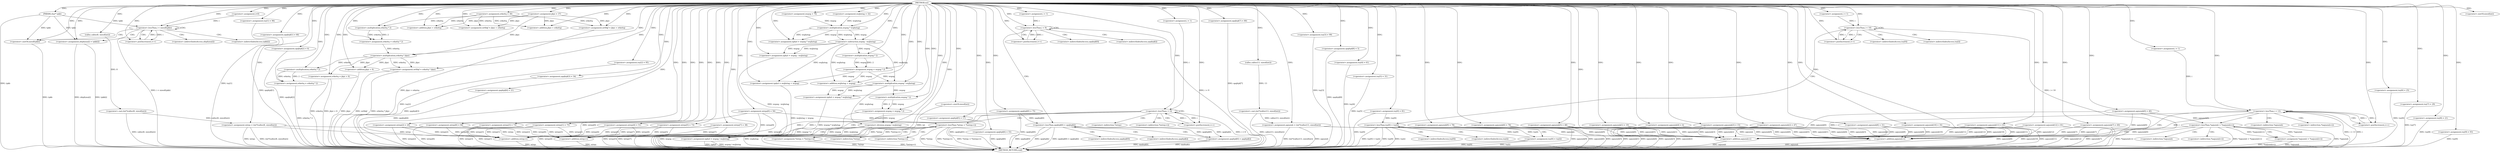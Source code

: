 digraph sui {  
"645636042580764399" [label = "(METHOD,sui)" ]
"645636042580764833" [label = "(METHOD_RETURN,void)" ]
"645636042580764400" [label = "(PARAM,char* tpkb)" ]
"645636042580764403" [label = "(<operator>.assignment,wspog = 76)" ]
"645636042580764409" [label = "(<operator>.assignment,erkottq = 30)" ]
"645636042580764414" [label = "(<operator>.assignment,jbjsi = 37)" ]
"645636042580764419" [label = "(<operator>.assignment,wirqu = (int*)calloc(8, sizeof(int)))" ]
"645636042580764421" [label = "(<operator>.cast,(int*)calloc(8, sizeof(int)))" ]
"645636042580764423" [label = "(calloc,calloc(8, sizeof(int)))" ]
"645636042580764425" [label = "(<operator>.sizeOf,sizeof(int))" ]
"645636042580764427" [label = "(<operator>.assignment,opqfejd[0] = 75)" ]
"645636042580764434" [label = "(<operator>.assignment,wujhztag = 32)" ]
"645636042580764438" [label = "(<operator>.assignment,i=0)" ]
"645636042580764441" [label = "(<operator>.lessThan,i < sizeof(tpkb))" ]
"645636042580764443" [label = "(<operator>.sizeOf,sizeof(tpkb))" ]
"645636042580764445" [label = "(<operator>.postIncrement,i++)" ]
"645636042580764448" [label = "(<operator>.assignment,zbipfymu[i] = tpkb[i])" ]
"645636042580764455" [label = "(<operator>.assignment,wirqu[0] = 56)" ]
"645636042580764462" [label = "(<operator>.assignment,wirqu[1] = 75)" ]
"645636042580764467" [label = "(<operator>.assignment,wrfdqf = jbjsi + erkottq)" ]
"645636042580764469" [label = "(<operator>.addition,jbjsi + erkottq)" ]
"645636042580764472" [label = "(<operator>.assignment,tsy[0] = 81)" ]
"645636042580764477" [label = "(<operator>.assignment,tsy[1] = 96)" ]
"645636042580764482" [label = "(<operator>.assignment,wrfdqf = jbjsi + erkottq)" ]
"645636042580764484" [label = "(<operator>.addition,jbjsi + erkottq)" ]
"645636042580764487" [label = "(<operator>.assignment,tgdyd = wspog * wujhztag)" ]
"645636042580764489" [label = "(<operator>.multiplication,wspog * wujhztag)" ]
"645636042580764492" [label = "(<operator>.assignment,opqfejd[1] = 66)" ]
"645636042580764497" [label = "(<operator>.assignment,opqfejd[2] = 6)" ]
"645636042580764502" [label = "(<operator>.assignment,wirqu[2] = 20)" ]
"645636042580764507" [label = "(<operator>.assignment,erkottq = erkottq * 2)" ]
"645636042580764509" [label = "(<operator>.multiplication,erkottq * 2)" ]
"645636042580764512" [label = "(<operator>.assignment,wirqu[3] = 73)" ]
"645636042580764517" [label = "(<operator>.assignment,wrfdqf = erkottq * jbjsi)" ]
"645636042580764519" [label = "(<operator>.multiplication,erkottq * jbjsi)" ]
"645636042580764522" [label = "(<operator>.assignment,erkottq = erkottq * 2)" ]
"645636042580764524" [label = "(<operator>.multiplication,erkottq * 2)" ]
"645636042580764527" [label = "(<operator>.assignment,erkottq = jbjsi + 6)" ]
"645636042580764529" [label = "(<operator>.addition,jbjsi + 6)" ]
"645636042580764532" [label = "(<operator>.assignment,tsy[2] = 95)" ]
"645636042580764537" [label = "(<operator>.assignment,wirqu[4] = 51)" ]
"645636042580764542" [label = "(<operator>.assignment,opqfejd[3] = 54)" ]
"645636042580764547" [label = "(<operator>.assignment,opqfejd[4] = 21)" ]
"645636042580764552" [label = "(<operator>.assignment,tgdyd = wspog - wujhztag)" ]
"645636042580764554" [label = "(<operator>.subtraction,wspog - wujhztag)" ]
"645636042580764557" [label = "(<operator>.assignment,aajuzmb = (int*)calloc(13, sizeof(int)))" ]
"645636042580764559" [label = "(<operator>.cast,(int*)calloc(13, sizeof(int)))" ]
"645636042580764561" [label = "(calloc,calloc(13, sizeof(int)))" ]
"645636042580764563" [label = "(<operator>.sizeOf,sizeof(int))" ]
"645636042580764565" [label = "(<operator>.assignment,opqfejd[5] = 17)" ]
"645636042580764570" [label = "(<operator>.assignment,wirqu[5] = 73)" ]
"645636042580764575" [label = "(<operator>.assignment,wspog = wspog * 2)" ]
"645636042580764577" [label = "(<operator>.multiplication,wspog * 2)" ]
"645636042580764580" [label = "(<operator>.assignment,aajuzmb[0] = 40)" ]
"645636042580764585" [label = "(<operator>.assignment,aajuzmb[1] = 19)" ]
"645636042580764590" [label = "(<operator>.assignment,opqfejd[6] = 55)" ]
"645636042580764595" [label = "(<operator>.assignment,tgdyd = wujhztag + wspog)" ]
"645636042580764597" [label = "(<operator>.addition,wujhztag + wspog)" ]
"645636042580764600" [label = "(<operator>.assignment,opqfejd[7] = 80)" ]
"645636042580764605" [label = "(<operator>.assignment,aajuzmb[2] = 47)" ]
"645636042580764610" [label = "(<operator>.assignment,tsy[3] = 99)" ]
"645636042580764615" [label = "(<operator>.assignment,wirqu[6] = 94)" ]
"645636042580764620" [label = "(<operator>.assignment,aajuzmb[3] = 15)" ]
"645636042580764625" [label = "(<operator>.assignment,tgdyd = wspog * wujhztag)" ]
"645636042580764627" [label = "(<operator>.multiplication,wspog * wujhztag)" ]
"645636042580764630" [label = "(<operator>.assignment,aajuzmb[4] = 4)" ]
"645636042580764635" [label = "(<operator>.assignment,opqfejd[8] = 5)" ]
"645636042580764640" [label = "(<operator>.assignment,tsy[4] = 61)" ]
"645636042580764645" [label = "(<operator>.assignment,aajuzmb[5] = 48)" ]
"645636042580764650" [label = "(<operator>.assignment,wirqu[7] = 38)" ]
"645636042580764655" [label = "(<operator>.assignment,aajuzmb[6] = 78)" ]
"645636042580764662" [label = "(<operator>.assignment,i = 1)" ]
"645636042580764665" [label = "(<operator>.lessThan,i < 9)" ]
"645636042580764668" [label = "(<operator>.postIncrement,i++)" ]
"645636042580764672" [label = "(<operator>.lessThan,opqfejd[0] < opqfejd[i])" ]
"645636042580764680" [label = "(<operator>.assignment,opqfejd[0] = opqfejd[i])" ]
"645636042580764689" [label = "(<operator>.assignment,i = 1)" ]
"645636042580764692" [label = "(<operator>.lessThan,i < 8)" ]
"645636042580764695" [label = "(<operator>.postIncrement,i++)" ]
"645636042580764699" [label = "(<operator>.lessThan,*wirqu < *(wirqu+i))" ]
"645636042580764703" [label = "(<operator>.addition,wirqu+i)" ]
"645636042580764707" [label = "(<operator>.assignment,*wirqu = *(wirqu+i))" ]
"645636042580764711" [label = "(<operator>.addition,wirqu+i)" ]
"645636042580764714" [label = "(<operator>.assignment,tsy[5] = 31)" ]
"645636042580764719" [label = "(<operator>.assignment,aajuzmb[7] = 60)" ]
"645636042580764724" [label = "(<operator>.assignment,wspog = wspog * 2)" ]
"645636042580764726" [label = "(<operator>.multiplication,wspog * 2)" ]
"645636042580764729" [label = "(<operator>.assignment,tsy[6] = 25)" ]
"645636042580764734" [label = "(<operator>.assignment,tsy[7] = 29)" ]
"645636042580764739" [label = "(<operator>.assignment,tgdyd = wspog / wujhztag)" ]
"645636042580764741" [label = "(<operator>.division,wspog / wujhztag)" ]
"645636042580764744" [label = "(<operator>.assignment,aajuzmb[8] = 31)" ]
"645636042580764749" [label = "(<operator>.assignment,aajuzmb[9] = 78)" ]
"645636042580764754" [label = "(<operator>.assignment,tsy[8] = 21)" ]
"645636042580764759" [label = "(<operator>.assignment,aajuzmb[10] = 35)" ]
"645636042580764764" [label = "(<operator>.assignment,aajuzmb[11] = 61)" ]
"645636042580764769" [label = "(<operator>.assignment,aajuzmb[12] = 81)" ]
"645636042580764774" [label = "(<operator>.assignment,tsy[9] = 93)" ]
"645636042580764781" [label = "(<operator>.assignment,i = 1)" ]
"645636042580764784" [label = "(<operator>.lessThan,i < 10)" ]
"645636042580764787" [label = "(<operator>.postIncrement,i++)" ]
"645636042580764791" [label = "(<operator>.lessThan,tsy[0] < tsy[i])" ]
"645636042580764799" [label = "(<operator>.assignment,tsy[0] = tsy[i])" ]
"645636042580764808" [label = "(<operator>.assignment,i = 1)" ]
"645636042580764811" [label = "(<operator>.lessThan,i < 13)" ]
"645636042580764814" [label = "(<operator>.postIncrement,i++)" ]
"645636042580764818" [label = "(<operator>.lessThan,*aajuzmb < *(aajuzmb+i))" ]
"645636042580764822" [label = "(<operator>.addition,aajuzmb+i)" ]
"645636042580764826" [label = "(<operator>.assignment,*aajuzmb = *(aajuzmb+i))" ]
"645636042580764830" [label = "(<operator>.addition,aajuzmb+i)" ]
"645636042580764449" [label = "(<operator>.indirectIndexAccess,zbipfymu[i])" ]
"645636042580764452" [label = "(<operator>.indirectIndexAccess,tpkb[i])" ]
"645636042580764673" [label = "(<operator>.indirectIndexAccess,opqfejd[0])" ]
"645636042580764676" [label = "(<operator>.indirectIndexAccess,opqfejd[i])" ]
"645636042580764681" [label = "(<operator>.indirectIndexAccess,opqfejd[0])" ]
"645636042580764684" [label = "(<operator>.indirectIndexAccess,opqfejd[i])" ]
"645636042580764700" [label = "(<operator>.indirection,*wirqu)" ]
"645636042580764702" [label = "(<operator>.indirection,*(wirqu+i))" ]
"645636042580764708" [label = "(<operator>.indirection,*wirqu)" ]
"645636042580764710" [label = "(<operator>.indirection,*(wirqu+i))" ]
"645636042580764792" [label = "(<operator>.indirectIndexAccess,tsy[0])" ]
"645636042580764795" [label = "(<operator>.indirectIndexAccess,tsy[i])" ]
"645636042580764800" [label = "(<operator>.indirectIndexAccess,tsy[0])" ]
"645636042580764803" [label = "(<operator>.indirectIndexAccess,tsy[i])" ]
"645636042580764819" [label = "(<operator>.indirection,*aajuzmb)" ]
"645636042580764821" [label = "(<operator>.indirection,*(aajuzmb+i))" ]
"645636042580764827" [label = "(<operator>.indirection,*aajuzmb)" ]
"645636042580764829" [label = "(<operator>.indirection,*(aajuzmb+i))" ]
  "645636042580764744" -> "645636042580764833"  [ label = "DDG: aajuzmb[8]"] 
  "645636042580764699" -> "645636042580764833"  [ label = "DDG: *wirqu"] 
  "645636042580764741" -> "645636042580764833"  [ label = "DDG: wujhztag"] 
  "645636042580764724" -> "645636042580764833"  [ label = "DDG: wspog * 2"] 
  "645636042580764605" -> "645636042580764833"  [ label = "DDG: aajuzmb[2]"] 
  "645636042580764620" -> "645636042580764833"  [ label = "DDG: aajuzmb[3]"] 
  "645636042580764497" -> "645636042580764833"  [ label = "DDG: opqfejd[2]"] 
  "645636042580764441" -> "645636042580764833"  [ label = "DDG: i < sizeof(tpkb)"] 
  "645636042580764830" -> "645636042580764833"  [ label = "DDG: aajuzmb"] 
  "645636042580764625" -> "645636042580764833"  [ label = "DDG: wspog * wujhztag"] 
  "645636042580764600" -> "645636042580764833"  [ label = "DDG: opqfejd[7]"] 
  "645636042580764542" -> "645636042580764833"  [ label = "DDG: opqfejd[3]"] 
  "645636042580764811" -> "645636042580764833"  [ label = "DDG: i < 13"] 
  "645636042580764563" -> "645636042580764833"  [ label = "DDG: int"] 
  "645636042580764557" -> "645636042580764833"  [ label = "DDG: aajuzmb"] 
  "645636042580764680" -> "645636042580764833"  [ label = "DDG: opqfejd[i]"] 
  "645636042580764462" -> "645636042580764833"  [ label = "DDG: wirqu[1]"] 
  "645636042580764714" -> "645636042580764833"  [ label = "DDG: tsy[5]"] 
  "645636042580764527" -> "645636042580764833"  [ label = "DDG: jbjsi + 6"] 
  "645636042580764650" -> "645636042580764833"  [ label = "DDG: wirqu[7]"] 
  "645636042580764448" -> "645636042580764833"  [ label = "DDG: zbipfymu[i]"] 
  "645636042580764529" -> "645636042580764833"  [ label = "DDG: jbjsi"] 
  "645636042580764502" -> "645636042580764833"  [ label = "DDG: wirqu[2]"] 
  "645636042580764559" -> "645636042580764833"  [ label = "DDG: calloc(13, sizeof(int))"] 
  "645636042580764635" -> "645636042580764833"  [ label = "DDG: opqfejd[8]"] 
  "645636042580764421" -> "645636042580764833"  [ label = "DDG: calloc(8, sizeof(int))"] 
  "645636042580764799" -> "645636042580764833"  [ label = "DDG: tsy[0]"] 
  "645636042580764665" -> "645636042580764833"  [ label = "DDG: i < 9"] 
  "645636042580764590" -> "645636042580764833"  [ label = "DDG: opqfejd[6]"] 
  "645636042580764615" -> "645636042580764833"  [ label = "DDG: wirqu[6]"] 
  "645636042580764754" -> "645636042580764833"  [ label = "DDG: tsy[8]"] 
  "645636042580764784" -> "645636042580764833"  [ label = "DDG: i < 10"] 
  "645636042580764818" -> "645636042580764833"  [ label = "DDG: *aajuzmb"] 
  "645636042580764707" -> "645636042580764833"  [ label = "DDG: *(wirqu+i)"] 
  "645636042580764455" -> "645636042580764833"  [ label = "DDG: wirqu[0]"] 
  "645636042580764570" -> "645636042580764833"  [ label = "DDG: wirqu[5]"] 
  "645636042580764640" -> "645636042580764833"  [ label = "DDG: tsy[4]"] 
  "645636042580764672" -> "645636042580764833"  [ label = "DDG: opqfejd[0]"] 
  "645636042580764739" -> "645636042580764833"  [ label = "DDG: tgdyd"] 
  "645636042580764419" -> "645636042580764833"  [ label = "DDG: wirqu"] 
  "645636042580764419" -> "645636042580764833"  [ label = "DDG: (int*)calloc(8, sizeof(int))"] 
  "645636042580764703" -> "645636042580764833"  [ label = "DDG: wirqu"] 
  "645636042580764630" -> "645636042580764833"  [ label = "DDG: aajuzmb[4]"] 
  "645636042580764818" -> "645636042580764833"  [ label = "DDG: *(aajuzmb+i)"] 
  "645636042580764517" -> "645636042580764833"  [ label = "DDG: wrfdqf"] 
  "645636042580764532" -> "645636042580764833"  [ label = "DDG: tsy[2]"] 
  "645636042580764729" -> "645636042580764833"  [ label = "DDG: tsy[6]"] 
  "645636042580764699" -> "645636042580764833"  [ label = "DDG: *(wirqu+i)"] 
  "645636042580764826" -> "645636042580764833"  [ label = "DDG: *(aajuzmb+i)"] 
  "645636042580764699" -> "645636042580764833"  [ label = "DDG: *wirqu < *(wirqu+i)"] 
  "645636042580764585" -> "645636042580764833"  [ label = "DDG: aajuzmb[1]"] 
  "645636042580764749" -> "645636042580764833"  [ label = "DDG: aajuzmb[9]"] 
  "645636042580764477" -> "645636042580764833"  [ label = "DDG: tsy[1]"] 
  "645636042580764557" -> "645636042580764833"  [ label = "DDG: (int*)calloc(13, sizeof(int))"] 
  "645636042580764818" -> "645636042580764833"  [ label = "DDG: *aajuzmb < *(aajuzmb+i)"] 
  "645636042580764482" -> "645636042580764833"  [ label = "DDG: jbjsi + erkottq"] 
  "645636042580764472" -> "645636042580764833"  [ label = "DDG: tsy[0]"] 
  "645636042580764427" -> "645636042580764833"  [ label = "DDG: opqfejd[0]"] 
  "645636042580764719" -> "645636042580764833"  [ label = "DDG: aajuzmb[7]"] 
  "645636042580764672" -> "645636042580764833"  [ label = "DDG: opqfejd[i]"] 
  "645636042580764811" -> "645636042580764833"  [ label = "DDG: i"] 
  "645636042580764443" -> "645636042580764833"  [ label = "DDG: tpkb"] 
  "645636042580764610" -> "645636042580764833"  [ label = "DDG: tsy[3]"] 
  "645636042580764799" -> "645636042580764833"  [ label = "DDG: tsy[i]"] 
  "645636042580764791" -> "645636042580764833"  [ label = "DDG: tsy[0] < tsy[i]"] 
  "645636042580764672" -> "645636042580764833"  [ label = "DDG: opqfejd[0] < opqfejd[i]"] 
  "645636042580764448" -> "645636042580764833"  [ label = "DDG: tpkb[i]"] 
  "645636042580764739" -> "645636042580764833"  [ label = "DDG: wspog / wujhztag"] 
  "645636042580764774" -> "645636042580764833"  [ label = "DDG: tsy[9]"] 
  "645636042580764791" -> "645636042580764833"  [ label = "DDG: tsy[0]"] 
  "645636042580764537" -> "645636042580764833"  [ label = "DDG: wirqu[4]"] 
  "645636042580764759" -> "645636042580764833"  [ label = "DDG: aajuzmb[10]"] 
  "645636042580764517" -> "645636042580764833"  [ label = "DDG: erkottq * jbjsi"] 
  "645636042580764711" -> "645636042580764833"  [ label = "DDG: wirqu"] 
  "645636042580764764" -> "645636042580764833"  [ label = "DDG: aajuzmb[11]"] 
  "645636042580764522" -> "645636042580764833"  [ label = "DDG: erkottq * 2"] 
  "645636042580764400" -> "645636042580764833"  [ label = "DDG: tpkb"] 
  "645636042580764655" -> "645636042580764833"  [ label = "DDG: aajuzmb[6]"] 
  "645636042580764512" -> "645636042580764833"  [ label = "DDG: wirqu[3]"] 
  "645636042580764822" -> "645636042580764833"  [ label = "DDG: aajuzmb"] 
  "645636042580764707" -> "645636042580764833"  [ label = "DDG: *wirqu"] 
  "645636042580764492" -> "645636042580764833"  [ label = "DDG: opqfejd[1]"] 
  "645636042580764595" -> "645636042580764833"  [ label = "DDG: wujhztag + wspog"] 
  "645636042580764580" -> "645636042580764833"  [ label = "DDG: aajuzmb[0]"] 
  "645636042580764692" -> "645636042580764833"  [ label = "DDG: i < 8"] 
  "645636042580764826" -> "645636042580764833"  [ label = "DDG: *aajuzmb"] 
  "645636042580764527" -> "645636042580764833"  [ label = "DDG: erkottq"] 
  "645636042580764741" -> "645636042580764833"  [ label = "DDG: wspog"] 
  "645636042580764547" -> "645636042580764833"  [ label = "DDG: opqfejd[4]"] 
  "645636042580764769" -> "645636042580764833"  [ label = "DDG: aajuzmb[12]"] 
  "645636042580764552" -> "645636042580764833"  [ label = "DDG: wspog - wujhztag"] 
  "645636042580764680" -> "645636042580764833"  [ label = "DDG: opqfejd[0]"] 
  "645636042580764645" -> "645636042580764833"  [ label = "DDG: aajuzmb[5]"] 
  "645636042580764791" -> "645636042580764833"  [ label = "DDG: tsy[i]"] 
  "645636042580764734" -> "645636042580764833"  [ label = "DDG: tsy[7]"] 
  "645636042580764565" -> "645636042580764833"  [ label = "DDG: opqfejd[5]"] 
  "645636042580764399" -> "645636042580764400"  [ label = "DDG: "] 
  "645636042580764399" -> "645636042580764403"  [ label = "DDG: "] 
  "645636042580764399" -> "645636042580764409"  [ label = "DDG: "] 
  "645636042580764399" -> "645636042580764414"  [ label = "DDG: "] 
  "645636042580764421" -> "645636042580764419"  [ label = "DDG: calloc(8, sizeof(int))"] 
  "645636042580764399" -> "645636042580764419"  [ label = "DDG: "] 
  "645636042580764423" -> "645636042580764421"  [ label = "DDG: 8"] 
  "645636042580764399" -> "645636042580764423"  [ label = "DDG: "] 
  "645636042580764399" -> "645636042580764425"  [ label = "DDG: "] 
  "645636042580764399" -> "645636042580764427"  [ label = "DDG: "] 
  "645636042580764399" -> "645636042580764434"  [ label = "DDG: "] 
  "645636042580764399" -> "645636042580764438"  [ label = "DDG: "] 
  "645636042580764445" -> "645636042580764441"  [ label = "DDG: i"] 
  "645636042580764438" -> "645636042580764441"  [ label = "DDG: i"] 
  "645636042580764399" -> "645636042580764441"  [ label = "DDG: "] 
  "645636042580764400" -> "645636042580764441"  [ label = "DDG: tpkb"] 
  "645636042580764400" -> "645636042580764443"  [ label = "DDG: tpkb"] 
  "645636042580764399" -> "645636042580764443"  [ label = "DDG: "] 
  "645636042580764441" -> "645636042580764445"  [ label = "DDG: i"] 
  "645636042580764399" -> "645636042580764445"  [ label = "DDG: "] 
  "645636042580764400" -> "645636042580764448"  [ label = "DDG: tpkb"] 
  "645636042580764399" -> "645636042580764448"  [ label = "DDG: "] 
  "645636042580764399" -> "645636042580764455"  [ label = "DDG: "] 
  "645636042580764399" -> "645636042580764462"  [ label = "DDG: "] 
  "645636042580764414" -> "645636042580764467"  [ label = "DDG: jbjsi"] 
  "645636042580764399" -> "645636042580764467"  [ label = "DDG: "] 
  "645636042580764409" -> "645636042580764467"  [ label = "DDG: erkottq"] 
  "645636042580764414" -> "645636042580764469"  [ label = "DDG: jbjsi"] 
  "645636042580764399" -> "645636042580764469"  [ label = "DDG: "] 
  "645636042580764409" -> "645636042580764469"  [ label = "DDG: erkottq"] 
  "645636042580764399" -> "645636042580764472"  [ label = "DDG: "] 
  "645636042580764399" -> "645636042580764477"  [ label = "DDG: "] 
  "645636042580764399" -> "645636042580764482"  [ label = "DDG: "] 
  "645636042580764414" -> "645636042580764482"  [ label = "DDG: jbjsi"] 
  "645636042580764409" -> "645636042580764482"  [ label = "DDG: erkottq"] 
  "645636042580764399" -> "645636042580764484"  [ label = "DDG: "] 
  "645636042580764414" -> "645636042580764484"  [ label = "DDG: jbjsi"] 
  "645636042580764409" -> "645636042580764484"  [ label = "DDG: erkottq"] 
  "645636042580764489" -> "645636042580764487"  [ label = "DDG: wspog"] 
  "645636042580764489" -> "645636042580764487"  [ label = "DDG: wujhztag"] 
  "645636042580764399" -> "645636042580764487"  [ label = "DDG: "] 
  "645636042580764403" -> "645636042580764489"  [ label = "DDG: wspog"] 
  "645636042580764399" -> "645636042580764489"  [ label = "DDG: "] 
  "645636042580764434" -> "645636042580764489"  [ label = "DDG: wujhztag"] 
  "645636042580764399" -> "645636042580764492"  [ label = "DDG: "] 
  "645636042580764399" -> "645636042580764497"  [ label = "DDG: "] 
  "645636042580764399" -> "645636042580764502"  [ label = "DDG: "] 
  "645636042580764509" -> "645636042580764507"  [ label = "DDG: erkottq"] 
  "645636042580764509" -> "645636042580764507"  [ label = "DDG: 2"] 
  "645636042580764399" -> "645636042580764507"  [ label = "DDG: "] 
  "645636042580764399" -> "645636042580764509"  [ label = "DDG: "] 
  "645636042580764409" -> "645636042580764509"  [ label = "DDG: erkottq"] 
  "645636042580764399" -> "645636042580764512"  [ label = "DDG: "] 
  "645636042580764519" -> "645636042580764517"  [ label = "DDG: erkottq"] 
  "645636042580764519" -> "645636042580764517"  [ label = "DDG: jbjsi"] 
  "645636042580764399" -> "645636042580764517"  [ label = "DDG: "] 
  "645636042580764507" -> "645636042580764519"  [ label = "DDG: erkottq"] 
  "645636042580764399" -> "645636042580764519"  [ label = "DDG: "] 
  "645636042580764414" -> "645636042580764519"  [ label = "DDG: jbjsi"] 
  "645636042580764524" -> "645636042580764522"  [ label = "DDG: erkottq"] 
  "645636042580764524" -> "645636042580764522"  [ label = "DDG: 2"] 
  "645636042580764399" -> "645636042580764522"  [ label = "DDG: "] 
  "645636042580764519" -> "645636042580764524"  [ label = "DDG: erkottq"] 
  "645636042580764399" -> "645636042580764524"  [ label = "DDG: "] 
  "645636042580764519" -> "645636042580764527"  [ label = "DDG: jbjsi"] 
  "645636042580764399" -> "645636042580764527"  [ label = "DDG: "] 
  "645636042580764519" -> "645636042580764529"  [ label = "DDG: jbjsi"] 
  "645636042580764399" -> "645636042580764529"  [ label = "DDG: "] 
  "645636042580764399" -> "645636042580764532"  [ label = "DDG: "] 
  "645636042580764399" -> "645636042580764537"  [ label = "DDG: "] 
  "645636042580764399" -> "645636042580764542"  [ label = "DDG: "] 
  "645636042580764399" -> "645636042580764547"  [ label = "DDG: "] 
  "645636042580764554" -> "645636042580764552"  [ label = "DDG: wspog"] 
  "645636042580764554" -> "645636042580764552"  [ label = "DDG: wujhztag"] 
  "645636042580764399" -> "645636042580764552"  [ label = "DDG: "] 
  "645636042580764489" -> "645636042580764554"  [ label = "DDG: wspog"] 
  "645636042580764399" -> "645636042580764554"  [ label = "DDG: "] 
  "645636042580764489" -> "645636042580764554"  [ label = "DDG: wujhztag"] 
  "645636042580764559" -> "645636042580764557"  [ label = "DDG: calloc(13, sizeof(int))"] 
  "645636042580764399" -> "645636042580764557"  [ label = "DDG: "] 
  "645636042580764561" -> "645636042580764559"  [ label = "DDG: 13"] 
  "645636042580764399" -> "645636042580764561"  [ label = "DDG: "] 
  "645636042580764399" -> "645636042580764563"  [ label = "DDG: "] 
  "645636042580764399" -> "645636042580764565"  [ label = "DDG: "] 
  "645636042580764399" -> "645636042580764570"  [ label = "DDG: "] 
  "645636042580764577" -> "645636042580764575"  [ label = "DDG: wspog"] 
  "645636042580764577" -> "645636042580764575"  [ label = "DDG: 2"] 
  "645636042580764399" -> "645636042580764575"  [ label = "DDG: "] 
  "645636042580764554" -> "645636042580764577"  [ label = "DDG: wspog"] 
  "645636042580764399" -> "645636042580764577"  [ label = "DDG: "] 
  "645636042580764399" -> "645636042580764580"  [ label = "DDG: "] 
  "645636042580764399" -> "645636042580764585"  [ label = "DDG: "] 
  "645636042580764399" -> "645636042580764590"  [ label = "DDG: "] 
  "645636042580764554" -> "645636042580764595"  [ label = "DDG: wujhztag"] 
  "645636042580764399" -> "645636042580764595"  [ label = "DDG: "] 
  "645636042580764575" -> "645636042580764595"  [ label = "DDG: wspog"] 
  "645636042580764554" -> "645636042580764597"  [ label = "DDG: wujhztag"] 
  "645636042580764399" -> "645636042580764597"  [ label = "DDG: "] 
  "645636042580764575" -> "645636042580764597"  [ label = "DDG: wspog"] 
  "645636042580764399" -> "645636042580764600"  [ label = "DDG: "] 
  "645636042580764399" -> "645636042580764605"  [ label = "DDG: "] 
  "645636042580764399" -> "645636042580764610"  [ label = "DDG: "] 
  "645636042580764399" -> "645636042580764615"  [ label = "DDG: "] 
  "645636042580764399" -> "645636042580764620"  [ label = "DDG: "] 
  "645636042580764627" -> "645636042580764625"  [ label = "DDG: wspog"] 
  "645636042580764627" -> "645636042580764625"  [ label = "DDG: wujhztag"] 
  "645636042580764399" -> "645636042580764625"  [ label = "DDG: "] 
  "645636042580764399" -> "645636042580764627"  [ label = "DDG: "] 
  "645636042580764575" -> "645636042580764627"  [ label = "DDG: wspog"] 
  "645636042580764554" -> "645636042580764627"  [ label = "DDG: wujhztag"] 
  "645636042580764399" -> "645636042580764630"  [ label = "DDG: "] 
  "645636042580764399" -> "645636042580764635"  [ label = "DDG: "] 
  "645636042580764399" -> "645636042580764640"  [ label = "DDG: "] 
  "645636042580764399" -> "645636042580764645"  [ label = "DDG: "] 
  "645636042580764399" -> "645636042580764650"  [ label = "DDG: "] 
  "645636042580764399" -> "645636042580764655"  [ label = "DDG: "] 
  "645636042580764399" -> "645636042580764662"  [ label = "DDG: "] 
  "645636042580764662" -> "645636042580764665"  [ label = "DDG: i"] 
  "645636042580764668" -> "645636042580764665"  [ label = "DDG: i"] 
  "645636042580764399" -> "645636042580764665"  [ label = "DDG: "] 
  "645636042580764665" -> "645636042580764668"  [ label = "DDG: i"] 
  "645636042580764399" -> "645636042580764668"  [ label = "DDG: "] 
  "645636042580764427" -> "645636042580764672"  [ label = "DDG: opqfejd[0]"] 
  "645636042580764680" -> "645636042580764672"  [ label = "DDG: opqfejd[0]"] 
  "645636042580764672" -> "645636042580764680"  [ label = "DDG: opqfejd[i]"] 
  "645636042580764399" -> "645636042580764689"  [ label = "DDG: "] 
  "645636042580764695" -> "645636042580764692"  [ label = "DDG: i"] 
  "645636042580764689" -> "645636042580764692"  [ label = "DDG: i"] 
  "645636042580764399" -> "645636042580764692"  [ label = "DDG: "] 
  "645636042580764399" -> "645636042580764695"  [ label = "DDG: "] 
  "645636042580764692" -> "645636042580764695"  [ label = "DDG: i"] 
  "645636042580764455" -> "645636042580764699"  [ label = "DDG: wirqu[0]"] 
  "645636042580764707" -> "645636042580764699"  [ label = "DDG: *wirqu"] 
  "645636042580764462" -> "645636042580764703"  [ label = "DDG: wirqu[1]"] 
  "645636042580764615" -> "645636042580764703"  [ label = "DDG: wirqu[6]"] 
  "645636042580764455" -> "645636042580764703"  [ label = "DDG: wirqu[0]"] 
  "645636042580764570" -> "645636042580764703"  [ label = "DDG: wirqu[5]"] 
  "645636042580764537" -> "645636042580764703"  [ label = "DDG: wirqu[4]"] 
  "645636042580764512" -> "645636042580764703"  [ label = "DDG: wirqu[3]"] 
  "645636042580764650" -> "645636042580764703"  [ label = "DDG: wirqu[7]"] 
  "645636042580764502" -> "645636042580764703"  [ label = "DDG: wirqu[2]"] 
  "645636042580764419" -> "645636042580764703"  [ label = "DDG: wirqu"] 
  "645636042580764399" -> "645636042580764703"  [ label = "DDG: "] 
  "645636042580764692" -> "645636042580764703"  [ label = "DDG: i"] 
  "645636042580764699" -> "645636042580764707"  [ label = "DDG: *(wirqu+i)"] 
  "645636042580764462" -> "645636042580764711"  [ label = "DDG: wirqu[1]"] 
  "645636042580764615" -> "645636042580764711"  [ label = "DDG: wirqu[6]"] 
  "645636042580764455" -> "645636042580764711"  [ label = "DDG: wirqu[0]"] 
  "645636042580764570" -> "645636042580764711"  [ label = "DDG: wirqu[5]"] 
  "645636042580764537" -> "645636042580764711"  [ label = "DDG: wirqu[4]"] 
  "645636042580764512" -> "645636042580764711"  [ label = "DDG: wirqu[3]"] 
  "645636042580764650" -> "645636042580764711"  [ label = "DDG: wirqu[7]"] 
  "645636042580764502" -> "645636042580764711"  [ label = "DDG: wirqu[2]"] 
  "645636042580764399" -> "645636042580764711"  [ label = "DDG: "] 
  "645636042580764419" -> "645636042580764711"  [ label = "DDG: wirqu"] 
  "645636042580764692" -> "645636042580764711"  [ label = "DDG: i"] 
  "645636042580764399" -> "645636042580764714"  [ label = "DDG: "] 
  "645636042580764399" -> "645636042580764719"  [ label = "DDG: "] 
  "645636042580764726" -> "645636042580764724"  [ label = "DDG: wspog"] 
  "645636042580764726" -> "645636042580764724"  [ label = "DDG: 2"] 
  "645636042580764399" -> "645636042580764724"  [ label = "DDG: "] 
  "645636042580764627" -> "645636042580764726"  [ label = "DDG: wspog"] 
  "645636042580764399" -> "645636042580764726"  [ label = "DDG: "] 
  "645636042580764399" -> "645636042580764729"  [ label = "DDG: "] 
  "645636042580764399" -> "645636042580764734"  [ label = "DDG: "] 
  "645636042580764741" -> "645636042580764739"  [ label = "DDG: wspog"] 
  "645636042580764741" -> "645636042580764739"  [ label = "DDG: wujhztag"] 
  "645636042580764399" -> "645636042580764739"  [ label = "DDG: "] 
  "645636042580764724" -> "645636042580764741"  [ label = "DDG: wspog"] 
  "645636042580764399" -> "645636042580764741"  [ label = "DDG: "] 
  "645636042580764627" -> "645636042580764741"  [ label = "DDG: wujhztag"] 
  "645636042580764399" -> "645636042580764744"  [ label = "DDG: "] 
  "645636042580764399" -> "645636042580764749"  [ label = "DDG: "] 
  "645636042580764399" -> "645636042580764754"  [ label = "DDG: "] 
  "645636042580764399" -> "645636042580764759"  [ label = "DDG: "] 
  "645636042580764399" -> "645636042580764764"  [ label = "DDG: "] 
  "645636042580764399" -> "645636042580764769"  [ label = "DDG: "] 
  "645636042580764399" -> "645636042580764774"  [ label = "DDG: "] 
  "645636042580764399" -> "645636042580764781"  [ label = "DDG: "] 
  "645636042580764787" -> "645636042580764784"  [ label = "DDG: i"] 
  "645636042580764781" -> "645636042580764784"  [ label = "DDG: i"] 
  "645636042580764399" -> "645636042580764784"  [ label = "DDG: "] 
  "645636042580764784" -> "645636042580764787"  [ label = "DDG: i"] 
  "645636042580764399" -> "645636042580764787"  [ label = "DDG: "] 
  "645636042580764799" -> "645636042580764791"  [ label = "DDG: tsy[0]"] 
  "645636042580764472" -> "645636042580764791"  [ label = "DDG: tsy[0]"] 
  "645636042580764791" -> "645636042580764799"  [ label = "DDG: tsy[i]"] 
  "645636042580764399" -> "645636042580764808"  [ label = "DDG: "] 
  "645636042580764814" -> "645636042580764811"  [ label = "DDG: i"] 
  "645636042580764808" -> "645636042580764811"  [ label = "DDG: i"] 
  "645636042580764399" -> "645636042580764811"  [ label = "DDG: "] 
  "645636042580764399" -> "645636042580764814"  [ label = "DDG: "] 
  "645636042580764811" -> "645636042580764814"  [ label = "DDG: i"] 
  "645636042580764580" -> "645636042580764818"  [ label = "DDG: aajuzmb[0]"] 
  "645636042580764826" -> "645636042580764818"  [ label = "DDG: *aajuzmb"] 
  "645636042580764744" -> "645636042580764822"  [ label = "DDG: aajuzmb[8]"] 
  "645636042580764605" -> "645636042580764822"  [ label = "DDG: aajuzmb[2]"] 
  "645636042580764620" -> "645636042580764822"  [ label = "DDG: aajuzmb[3]"] 
  "645636042580764557" -> "645636042580764822"  [ label = "DDG: aajuzmb"] 
  "645636042580764630" -> "645636042580764822"  [ label = "DDG: aajuzmb[4]"] 
  "645636042580764585" -> "645636042580764822"  [ label = "DDG: aajuzmb[1]"] 
  "645636042580764749" -> "645636042580764822"  [ label = "DDG: aajuzmb[9]"] 
  "645636042580764719" -> "645636042580764822"  [ label = "DDG: aajuzmb[7]"] 
  "645636042580764759" -> "645636042580764822"  [ label = "DDG: aajuzmb[10]"] 
  "645636042580764764" -> "645636042580764822"  [ label = "DDG: aajuzmb[11]"] 
  "645636042580764655" -> "645636042580764822"  [ label = "DDG: aajuzmb[6]"] 
  "645636042580764580" -> "645636042580764822"  [ label = "DDG: aajuzmb[0]"] 
  "645636042580764769" -> "645636042580764822"  [ label = "DDG: aajuzmb[12]"] 
  "645636042580764645" -> "645636042580764822"  [ label = "DDG: aajuzmb[5]"] 
  "645636042580764399" -> "645636042580764822"  [ label = "DDG: "] 
  "645636042580764811" -> "645636042580764822"  [ label = "DDG: i"] 
  "645636042580764818" -> "645636042580764826"  [ label = "DDG: *(aajuzmb+i)"] 
  "645636042580764744" -> "645636042580764830"  [ label = "DDG: aajuzmb[8]"] 
  "645636042580764605" -> "645636042580764830"  [ label = "DDG: aajuzmb[2]"] 
  "645636042580764620" -> "645636042580764830"  [ label = "DDG: aajuzmb[3]"] 
  "645636042580764630" -> "645636042580764830"  [ label = "DDG: aajuzmb[4]"] 
  "645636042580764585" -> "645636042580764830"  [ label = "DDG: aajuzmb[1]"] 
  "645636042580764749" -> "645636042580764830"  [ label = "DDG: aajuzmb[9]"] 
  "645636042580764719" -> "645636042580764830"  [ label = "DDG: aajuzmb[7]"] 
  "645636042580764759" -> "645636042580764830"  [ label = "DDG: aajuzmb[10]"] 
  "645636042580764764" -> "645636042580764830"  [ label = "DDG: aajuzmb[11]"] 
  "645636042580764655" -> "645636042580764830"  [ label = "DDG: aajuzmb[6]"] 
  "645636042580764580" -> "645636042580764830"  [ label = "DDG: aajuzmb[0]"] 
  "645636042580764769" -> "645636042580764830"  [ label = "DDG: aajuzmb[12]"] 
  "645636042580764645" -> "645636042580764830"  [ label = "DDG: aajuzmb[5]"] 
  "645636042580764399" -> "645636042580764830"  [ label = "DDG: "] 
  "645636042580764557" -> "645636042580764830"  [ label = "DDG: aajuzmb"] 
  "645636042580764811" -> "645636042580764830"  [ label = "DDG: i"] 
  "645636042580764441" -> "645636042580764452"  [ label = "CDG: "] 
  "645636042580764441" -> "645636042580764448"  [ label = "CDG: "] 
  "645636042580764441" -> "645636042580764449"  [ label = "CDG: "] 
  "645636042580764441" -> "645636042580764443"  [ label = "CDG: "] 
  "645636042580764441" -> "645636042580764445"  [ label = "CDG: "] 
  "645636042580764441" -> "645636042580764441"  [ label = "CDG: "] 
  "645636042580764665" -> "645636042580764668"  [ label = "CDG: "] 
  "645636042580764665" -> "645636042580764665"  [ label = "CDG: "] 
  "645636042580764665" -> "645636042580764676"  [ label = "CDG: "] 
  "645636042580764665" -> "645636042580764672"  [ label = "CDG: "] 
  "645636042580764665" -> "645636042580764673"  [ label = "CDG: "] 
  "645636042580764672" -> "645636042580764684"  [ label = "CDG: "] 
  "645636042580764672" -> "645636042580764680"  [ label = "CDG: "] 
  "645636042580764672" -> "645636042580764681"  [ label = "CDG: "] 
  "645636042580764692" -> "645636042580764703"  [ label = "CDG: "] 
  "645636042580764692" -> "645636042580764700"  [ label = "CDG: "] 
  "645636042580764692" -> "645636042580764699"  [ label = "CDG: "] 
  "645636042580764692" -> "645636042580764702"  [ label = "CDG: "] 
  "645636042580764692" -> "645636042580764695"  [ label = "CDG: "] 
  "645636042580764692" -> "645636042580764692"  [ label = "CDG: "] 
  "645636042580764699" -> "645636042580764711"  [ label = "CDG: "] 
  "645636042580764699" -> "645636042580764708"  [ label = "CDG: "] 
  "645636042580764699" -> "645636042580764707"  [ label = "CDG: "] 
  "645636042580764699" -> "645636042580764710"  [ label = "CDG: "] 
  "645636042580764784" -> "645636042580764795"  [ label = "CDG: "] 
  "645636042580764784" -> "645636042580764792"  [ label = "CDG: "] 
  "645636042580764784" -> "645636042580764791"  [ label = "CDG: "] 
  "645636042580764784" -> "645636042580764787"  [ label = "CDG: "] 
  "645636042580764784" -> "645636042580764784"  [ label = "CDG: "] 
  "645636042580764791" -> "645636042580764799"  [ label = "CDG: "] 
  "645636042580764791" -> "645636042580764803"  [ label = "CDG: "] 
  "645636042580764791" -> "645636042580764800"  [ label = "CDG: "] 
  "645636042580764811" -> "645636042580764811"  [ label = "CDG: "] 
  "645636042580764811" -> "645636042580764814"  [ label = "CDG: "] 
  "645636042580764811" -> "645636042580764819"  [ label = "CDG: "] 
  "645636042580764811" -> "645636042580764822"  [ label = "CDG: "] 
  "645636042580764811" -> "645636042580764821"  [ label = "CDG: "] 
  "645636042580764811" -> "645636042580764818"  [ label = "CDG: "] 
  "645636042580764818" -> "645636042580764827"  [ label = "CDG: "] 
  "645636042580764818" -> "645636042580764830"  [ label = "CDG: "] 
  "645636042580764818" -> "645636042580764829"  [ label = "CDG: "] 
  "645636042580764818" -> "645636042580764826"  [ label = "CDG: "] 
}
